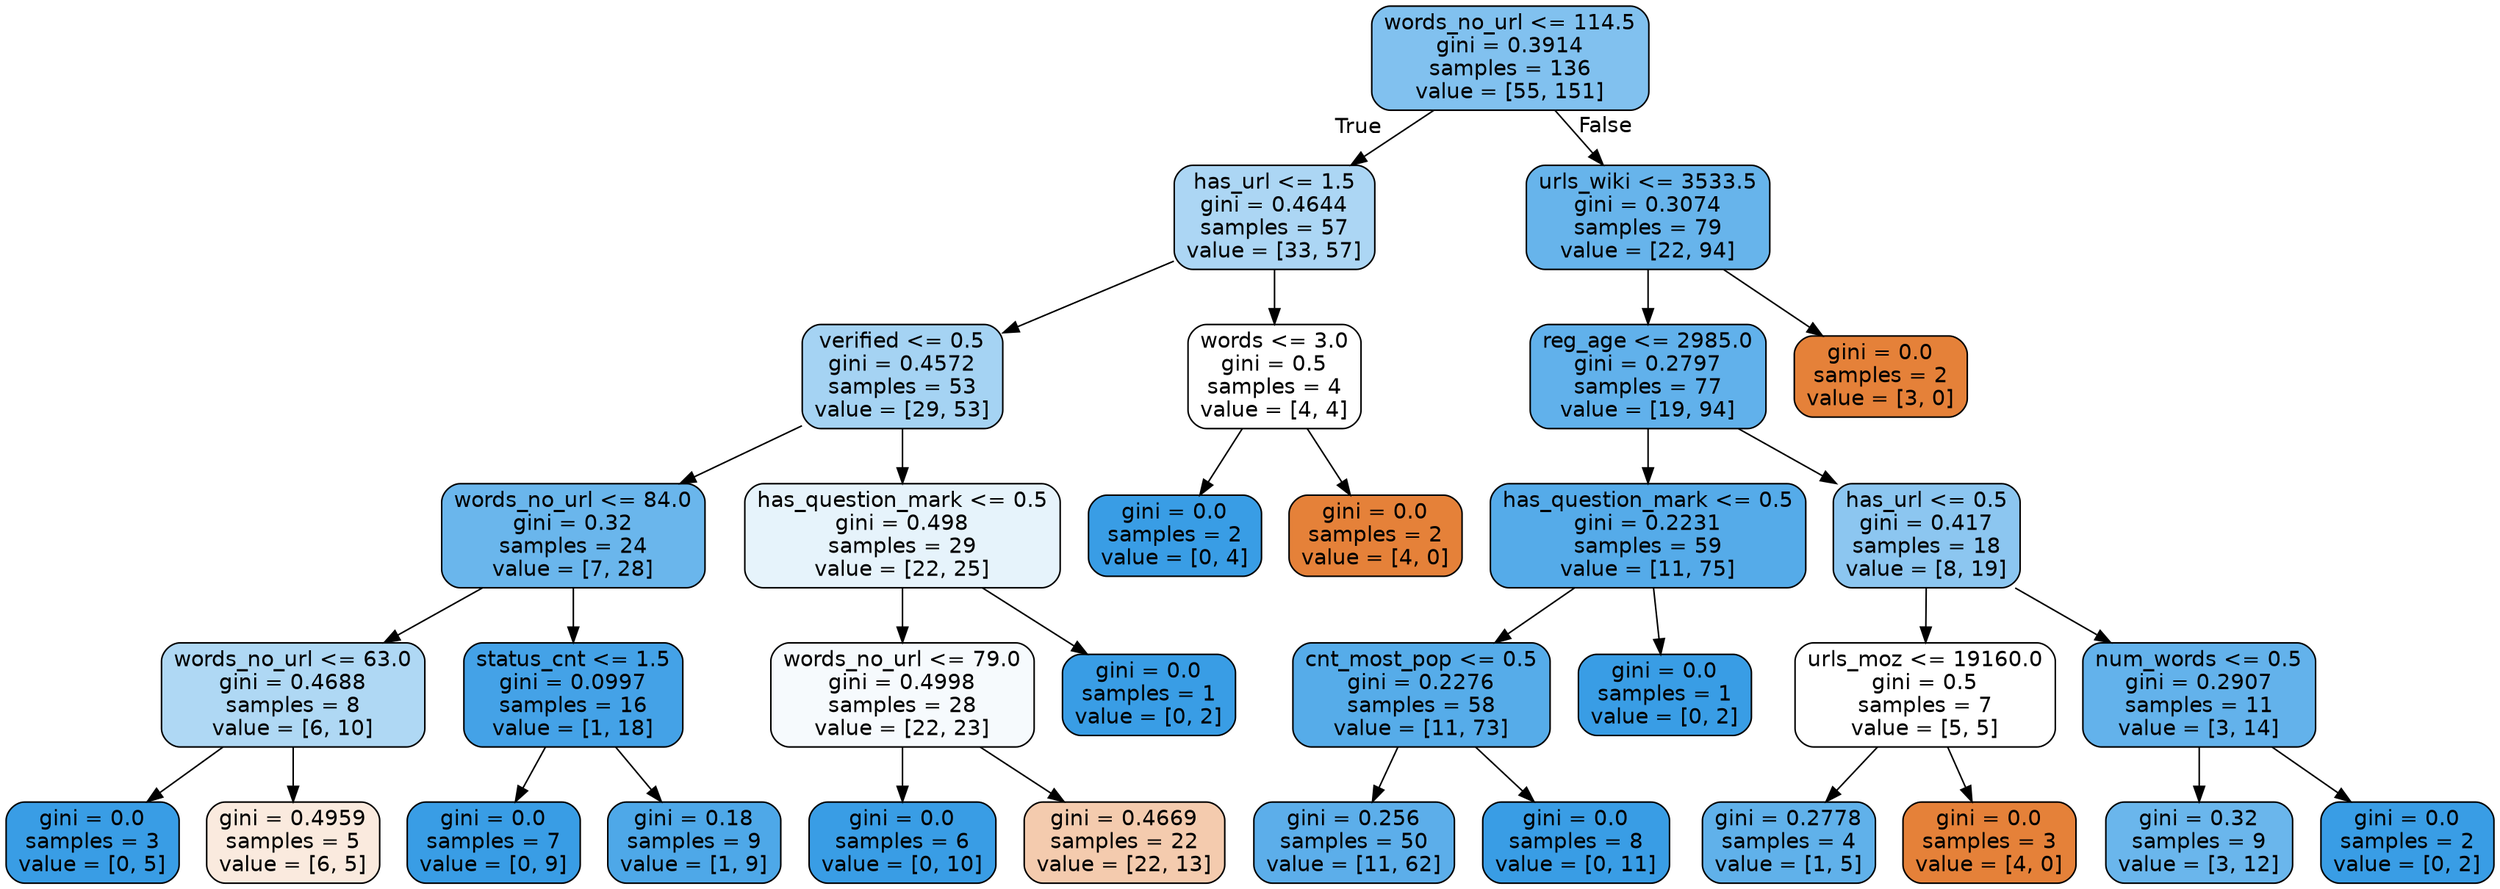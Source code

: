 digraph Tree {
node [shape=box, style="filled, rounded", color="black", fontname=helvetica] ;
edge [fontname=helvetica] ;
0 [label="words_no_url <= 114.5\ngini = 0.3914\nsamples = 136\nvalue = [55, 151]", fillcolor="#399de5a2"] ;
1 [label="has_url <= 1.5\ngini = 0.4644\nsamples = 57\nvalue = [33, 57]", fillcolor="#399de56b"] ;
0 -> 1 [labeldistance=2.5, labelangle=45, headlabel="True"] ;
2 [label="verified <= 0.5\ngini = 0.4572\nsamples = 53\nvalue = [29, 53]", fillcolor="#399de573"] ;
1 -> 2 ;
3 [label="words_no_url <= 84.0\ngini = 0.32\nsamples = 24\nvalue = [7, 28]", fillcolor="#399de5bf"] ;
2 -> 3 ;
4 [label="words_no_url <= 63.0\ngini = 0.4688\nsamples = 8\nvalue = [6, 10]", fillcolor="#399de566"] ;
3 -> 4 ;
5 [label="gini = 0.0\nsamples = 3\nvalue = [0, 5]", fillcolor="#399de5ff"] ;
4 -> 5 ;
6 [label="gini = 0.4959\nsamples = 5\nvalue = [6, 5]", fillcolor="#e581392a"] ;
4 -> 6 ;
7 [label="status_cnt <= 1.5\ngini = 0.0997\nsamples = 16\nvalue = [1, 18]", fillcolor="#399de5f1"] ;
3 -> 7 ;
8 [label="gini = 0.0\nsamples = 7\nvalue = [0, 9]", fillcolor="#399de5ff"] ;
7 -> 8 ;
9 [label="gini = 0.18\nsamples = 9\nvalue = [1, 9]", fillcolor="#399de5e3"] ;
7 -> 9 ;
10 [label="has_question_mark <= 0.5\ngini = 0.498\nsamples = 29\nvalue = [22, 25]", fillcolor="#399de51f"] ;
2 -> 10 ;
11 [label="words_no_url <= 79.0\ngini = 0.4998\nsamples = 28\nvalue = [22, 23]", fillcolor="#399de50b"] ;
10 -> 11 ;
12 [label="gini = 0.0\nsamples = 6\nvalue = [0, 10]", fillcolor="#399de5ff"] ;
11 -> 12 ;
13 [label="gini = 0.4669\nsamples = 22\nvalue = [22, 13]", fillcolor="#e5813968"] ;
11 -> 13 ;
14 [label="gini = 0.0\nsamples = 1\nvalue = [0, 2]", fillcolor="#399de5ff"] ;
10 -> 14 ;
15 [label="words <= 3.0\ngini = 0.5\nsamples = 4\nvalue = [4, 4]", fillcolor="#e5813900"] ;
1 -> 15 ;
16 [label="gini = 0.0\nsamples = 2\nvalue = [0, 4]", fillcolor="#399de5ff"] ;
15 -> 16 ;
17 [label="gini = 0.0\nsamples = 2\nvalue = [4, 0]", fillcolor="#e58139ff"] ;
15 -> 17 ;
18 [label="urls_wiki <= 3533.5\ngini = 0.3074\nsamples = 79\nvalue = [22, 94]", fillcolor="#399de5c3"] ;
0 -> 18 [labeldistance=2.5, labelangle=-45, headlabel="False"] ;
19 [label="reg_age <= 2985.0\ngini = 0.2797\nsamples = 77\nvalue = [19, 94]", fillcolor="#399de5cb"] ;
18 -> 19 ;
20 [label="has_question_mark <= 0.5\ngini = 0.2231\nsamples = 59\nvalue = [11, 75]", fillcolor="#399de5da"] ;
19 -> 20 ;
21 [label="cnt_most_pop <= 0.5\ngini = 0.2276\nsamples = 58\nvalue = [11, 73]", fillcolor="#399de5d9"] ;
20 -> 21 ;
22 [label="gini = 0.256\nsamples = 50\nvalue = [11, 62]", fillcolor="#399de5d2"] ;
21 -> 22 ;
23 [label="gini = 0.0\nsamples = 8\nvalue = [0, 11]", fillcolor="#399de5ff"] ;
21 -> 23 ;
24 [label="gini = 0.0\nsamples = 1\nvalue = [0, 2]", fillcolor="#399de5ff"] ;
20 -> 24 ;
25 [label="has_url <= 0.5\ngini = 0.417\nsamples = 18\nvalue = [8, 19]", fillcolor="#399de594"] ;
19 -> 25 ;
26 [label="urls_moz <= 19160.0\ngini = 0.5\nsamples = 7\nvalue = [5, 5]", fillcolor="#e5813900"] ;
25 -> 26 ;
27 [label="gini = 0.2778\nsamples = 4\nvalue = [1, 5]", fillcolor="#399de5cc"] ;
26 -> 27 ;
28 [label="gini = 0.0\nsamples = 3\nvalue = [4, 0]", fillcolor="#e58139ff"] ;
26 -> 28 ;
29 [label="num_words <= 0.5\ngini = 0.2907\nsamples = 11\nvalue = [3, 14]", fillcolor="#399de5c8"] ;
25 -> 29 ;
30 [label="gini = 0.32\nsamples = 9\nvalue = [3, 12]", fillcolor="#399de5bf"] ;
29 -> 30 ;
31 [label="gini = 0.0\nsamples = 2\nvalue = [0, 2]", fillcolor="#399de5ff"] ;
29 -> 31 ;
32 [label="gini = 0.0\nsamples = 2\nvalue = [3, 0]", fillcolor="#e58139ff"] ;
18 -> 32 ;
}